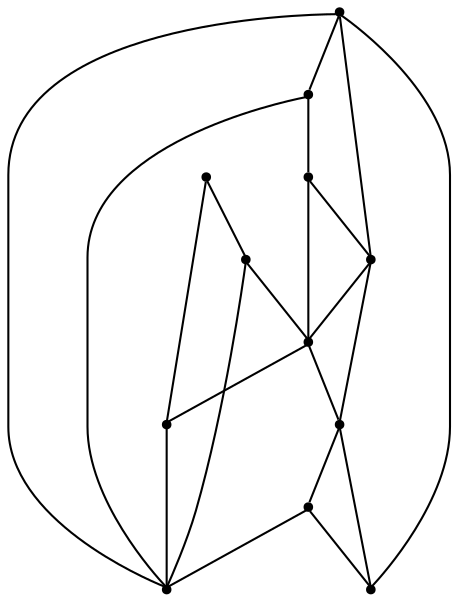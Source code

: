 graph {
  node [shape=point,comment="{\"directed\":false,\"doi\":\"10.1007/978-3-031-22203-0_27\",\"figure\":\"10 (2)\"}"]

  v0 [pos="997.2046943116184,1265.8556712095183"]
  v1 [pos="930.5274056356216,1349.2013241743925"]
  v2 [pos="1063.8819829876152,1182.5101454199205"]
  v3 [pos="863.8501169596248,1249.1866169217092"]
  v4 [pos="930.5274056356216,1115.8336739181316"]
  v5 [pos="947.1967278046208,1049.157202416343"]
  v6 [pos="930.5274056356216,982.480730914554"]
  v7 [pos="897.1887612976232,1182.5100818322821"]
  v8 [pos="830.5114726216265,1049.1571388287043"]
  v9 [pos="830.5114726216265,1115.8336739181318"]
  v10 [pos="730.4955396076313,1115.8336739181318"]
  v11 [pos="880.5194391286241,1115.8336103304932"]

  v0 -- v1 [id="-1",pos="997.2046943116184,1265.8556712095183 930.5274056356216,1349.2013241743925 930.5274056356216,1349.2013241743925 930.5274056356216,1349.2013241743925"]
  v2 -- v0 [id="-2",pos="1063.8819829876152,1182.5101454199205 997.2046943116184,1265.8556712095183 997.2046943116184,1265.8556712095183 997.2046943116184,1265.8556712095183"]
  v1 -- v6 [id="-3",pos="930.5274056356216,1349.2013241743925 713.8262174386322,1349.2013241743925 713.8262174386322,1349.2013241743925 713.8262174386322,1349.2013241743925 702.7119158513041,1349.2013241743925 697.156895269633,1343.6463080855287 697.156895269633,1332.5322062989453 697.156895269633,999.1498487900012 697.156895269633,999.1498487900012 697.156895269633,999.1498487900012 697.156895269633,988.0357470034176 702.7119158513041,982.480730914554 713.8262174386322,982.480730914554 930.5274056356216,982.480730914554 930.5274056356216,982.480730914554 930.5274056356216,982.480730914554"]
  v10 -- v3 [id="-4",pos="730.4955396076313,1115.8336739181318 730.4955396076313,1232.5174990462622 730.4955396076313,1232.5174990462622 730.4955396076313,1232.5174990462622 730.4955396076313,1243.6316008328456 736.0505601893025,1249.1866169217092 747.1648617766305,1249.1866169217092 863.8501169596248,1249.1866169217092 863.8501169596248,1249.1866169217092 863.8501169596248,1249.1866169217092"]
  v9 -- v11 [id="-6",pos="830.5114726216265,1115.8336739181318 880.5194391286241,1115.8336103304932 880.5194391286241,1115.8336103304932 880.5194391286241,1115.8336103304932"]
  v11 -- v4 [id="-7",pos="880.5194391286241,1115.8336103304932 930.5274056356216,1115.8336739181316 930.5274056356216,1115.8336739181316 930.5274056356216,1115.8336739181316"]
  v9 -- v3 [id="-8",pos="830.5114726216265,1115.8336739181318 830.5114726216265,1182.5101454199205 830.5114726216265,1182.5101454199205 830.5114726216265,1182.5101454199205 830.5114726216265,1193.624247206504 833.5953201147216,1203.8008128528152 839.7587546769264,1213.0479815765664 863.8501169596248,1249.1866169217092 863.8501169596248,1249.1866169217092 863.8501169596248,1249.1866169217092"]
  v9 -- v5 [id="-10",pos="830.5114726216265,1115.8336739181318 852.0648939771662,1094.280516714005 852.0648939771662,1094.280516714005 852.0648939771662,1094.280516714005 859.9202891574768,1086.4251542191118 869.0092996411265,1080.4326551781949 879.3276014157123,1076.302892415977 947.1967278046208,1049.157202416343 947.1967278046208,1049.157202416343 947.1967278046208,1049.157202416343"]
  v7 -- v11 [id="-11",pos="897.1887612976232,1182.5100818322821 919.4006407184248,1122.7096596066983 919.4006407184248,1122.7096596066983 919.4006407184248,1122.7096596066983 880.5194391286241,1115.8336103304932 880.5194391286241,1115.8336103304932 880.5194391286241,1115.8336103304932"]
  v9 -- v10 [id="-14",pos="830.5114726216265,1115.8336739181318 730.4955396076313,1115.8336739181318 730.4955396076313,1115.8336739181318 730.4955396076313,1115.8336739181318"]
  v8 -- v5 [id="-17",pos="830.5114726216265,1049.1571388287043 926.2225333458913,993.6156894465262 926.2225333458913,993.6156894465262 926.2225333458913,993.6156894465262 947.1967278046208,1049.157202416343 947.1967278046208,1049.157202416343 947.1967278046208,1049.157202416343"]
  v4 -- v7 [id="-20",pos="930.5274056356216,1115.8336739181316 897.1887612976232,1182.5100818322821 897.1887612976232,1182.5100818322821 897.1887612976232,1182.5100818322821"]
  v7 -- v3 [id="-21",pos="897.1887612976232,1182.5100818322821 863.8501169596248,1249.1866169217092 863.8501169596248,1249.1866169217092 863.8501169596248,1249.1866169217092"]
  v10 -- v8 [id="-22",pos="730.4955396076313,1115.8336739181318 830.5114726216265,1049.1571388287043 830.5114726216265,1049.1571388287043 830.5114726216265,1049.1571388287043"]
  v6 -- v4 [id="-23",pos="930.5274056356216,982.480730914554 982.2939734224724,1008.3636975912414 982.2939734224724,1008.3636975912414 982.2939734224724,1008.3636975912414 992.2330974623255,1013.3352335103314 997.2046943116184,1021.373982754312 997.2046943116184,1032.4880845408954 997.2046943116184,1065.82632029179 997.2046943116184,1065.82632029179 997.2046943116184,1065.82632029179 997.2046943116184,1076.9404220783736 992.2330974623255,1084.9791713223542 982.2939734224724,1089.9507072414442 930.5274056356216,1115.8336739181316 930.5274056356216,1115.8336739181316 930.5274056356216,1115.8336739181316"]
  v3 -- v1 [id="-26",pos="863.8501169596248,1249.1866169217092 930.5274056356216,1349.2013241743925 930.5274056356216,1349.2013241743925 930.5274056356216,1349.2013241743925"]
  v5 -- v4 [id="-27",pos="947.1967278046208,1049.157202416343 930.5274056356216,1115.8336739181316 930.5274056356216,1115.8336739181316 930.5274056356216,1115.8336739181316"]
  v5 -- v6 [id="-28",pos="947.1967278046208,1049.157202416343 930.5274056356216,982.480730914554 930.5274056356216,982.480730914554 930.5274056356216,982.480730914554"]
  v6 -- v2 [id="-31",pos="930.5274056356216,982.480730914554 1047.2126608186159,982.480730914554 1047.2126608186159,982.480730914554 1047.2126608186159,982.480730914554 1058.326962405944,982.480730914554 1063.8819829876152,988.0357470034176 1063.8819829876152,999.1498487900012 1063.8819829876152,1182.5101454199205 1063.8819829876152,1182.5101454199205 1063.8819829876152,1182.5101454199205"]
  v2 -- v3 [id="-37",pos="1063.8819829876152,1182.5101454199205 863.8501169596248,1249.1866169217092 863.8501169596248,1249.1866169217092 863.8501169596248,1249.1866169217092"]
  v8 -- v6 [id="-38",pos="830.5114726216265,1049.1571388287043 930.5274056356216,982.480730914554 930.5274056356216,982.480730914554 930.5274056356216,982.480730914554"]
}